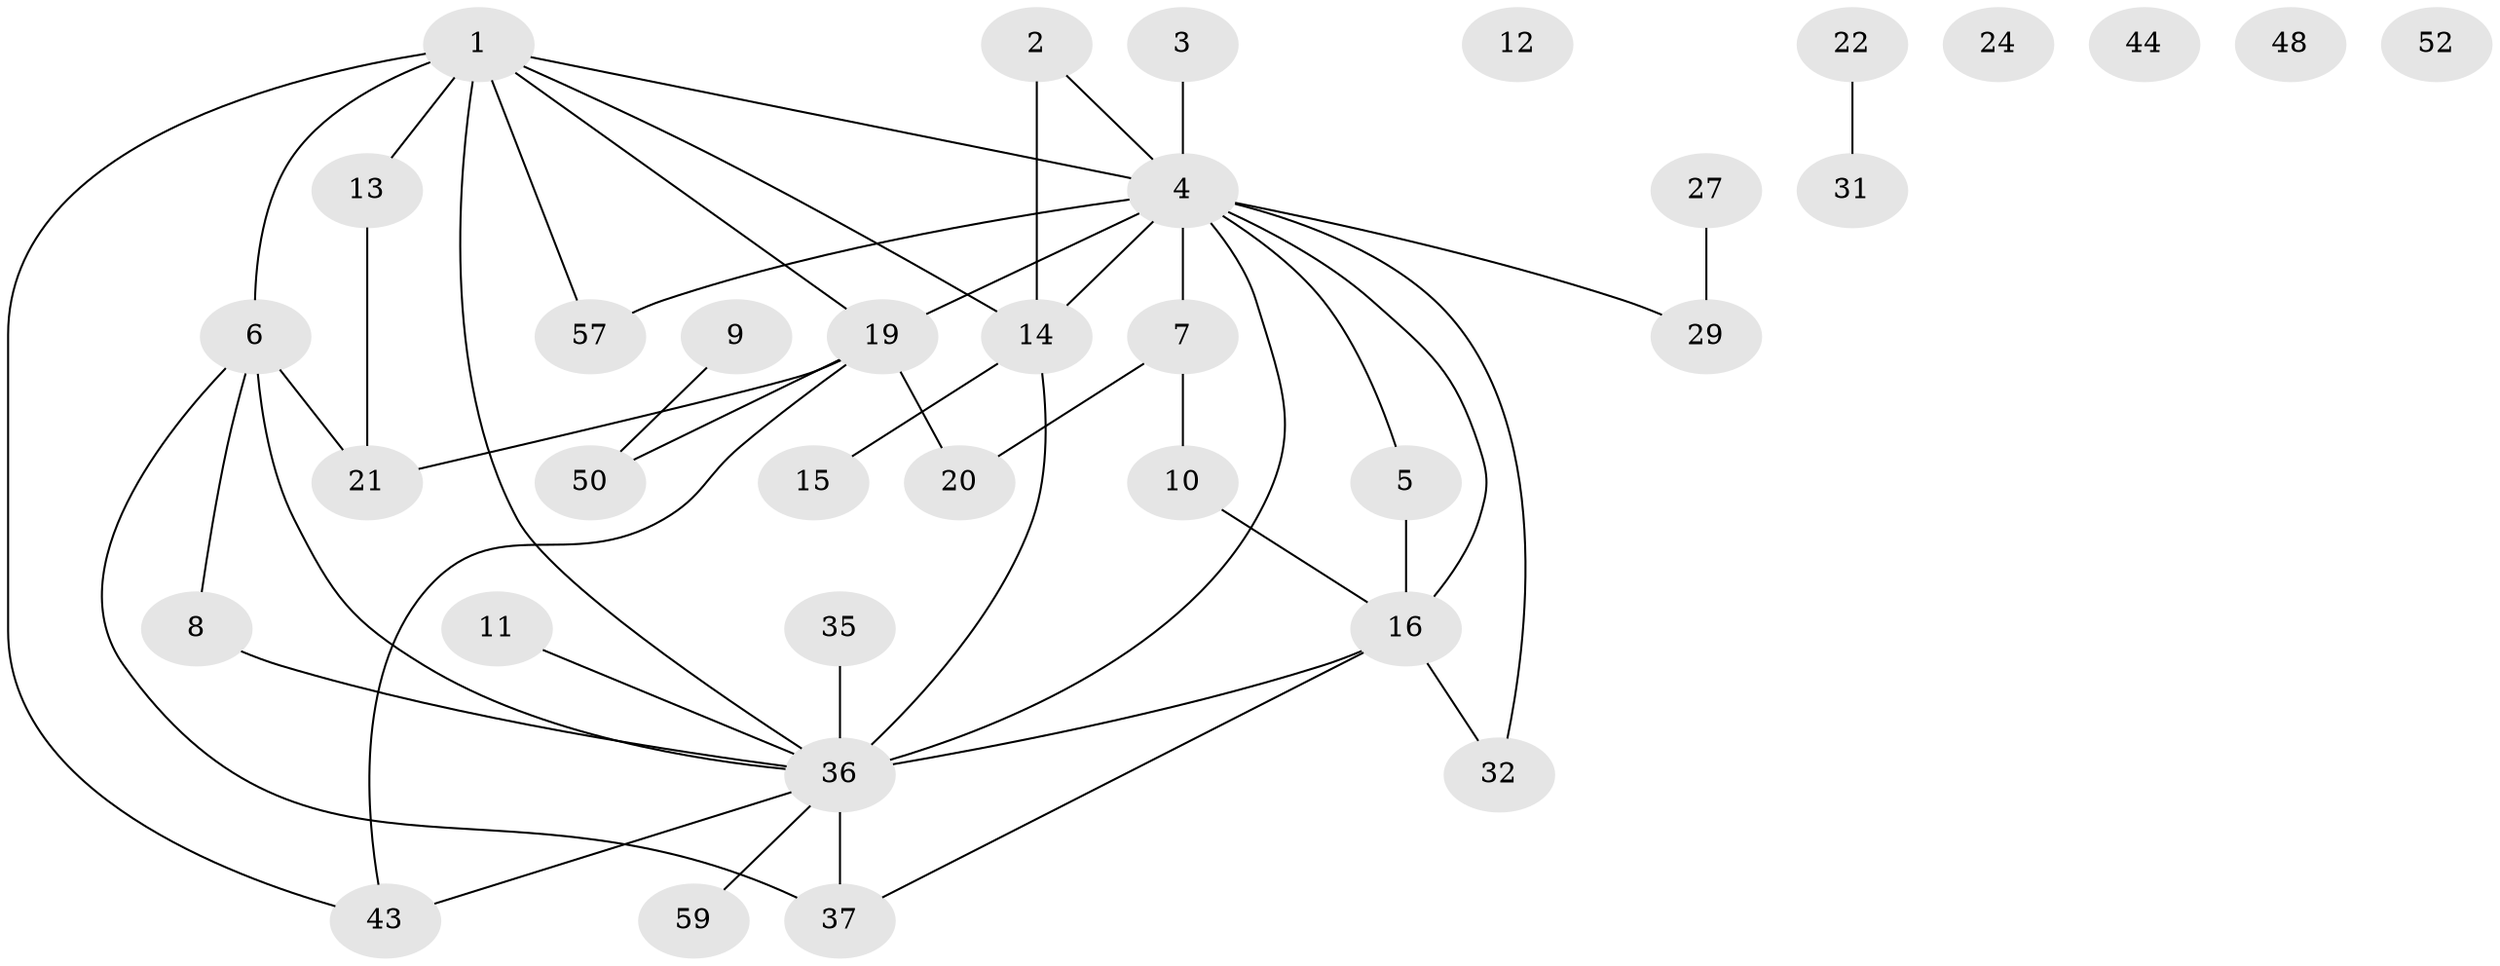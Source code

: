// original degree distribution, {5: 0.04225352112676056, 2: 0.3380281690140845, 1: 0.2112676056338028, 3: 0.18309859154929578, 4: 0.07042253521126761, 6: 0.056338028169014086, 0: 0.056338028169014086, 8: 0.028169014084507043, 7: 0.014084507042253521}
// Generated by graph-tools (version 1.1) at 2025/13/03/09/25 04:13:08]
// undirected, 35 vertices, 47 edges
graph export_dot {
graph [start="1"]
  node [color=gray90,style=filled];
  1 [super="+34"];
  2 [super="+41"];
  3 [super="+23"];
  4 [super="+63+39"];
  5 [super="+70+47"];
  6 [super="+17"];
  7 [super="+67+58+33"];
  8;
  9;
  10 [super="+51"];
  11;
  12 [super="+65"];
  13;
  14 [super="+46+26"];
  15;
  16 [super="+18"];
  19 [super="+30+66+64+25+42"];
  20;
  21;
  22;
  24;
  27 [super="+49"];
  29 [super="+56+38"];
  31;
  32;
  35;
  36 [super="+61+60+53"];
  37 [super="+45"];
  43;
  44;
  48;
  50;
  52;
  57;
  59;
  1 -- 13;
  1 -- 36 [weight=2];
  1 -- 14;
  1 -- 19;
  1 -- 4;
  1 -- 57;
  1 -- 43;
  1 -- 6;
  2 -- 4;
  2 -- 14;
  3 -- 4 [weight=2];
  4 -- 36;
  4 -- 57;
  4 -- 14;
  4 -- 32;
  4 -- 16;
  4 -- 29;
  4 -- 19;
  4 -- 7 [weight=2];
  4 -- 5;
  5 -- 16;
  6 -- 36;
  6 -- 21;
  6 -- 37;
  6 -- 8;
  7 -- 20;
  7 -- 10;
  8 -- 36;
  9 -- 50;
  10 -- 16;
  11 -- 36;
  13 -- 21;
  14 -- 36 [weight=2];
  14 -- 15;
  16 -- 32;
  16 -- 36 [weight=3];
  16 -- 37;
  19 -- 43;
  19 -- 20;
  19 -- 50;
  19 -- 21;
  22 -- 31;
  27 -- 29;
  35 -- 36;
  36 -- 37 [weight=2];
  36 -- 43;
  36 -- 59;
}
